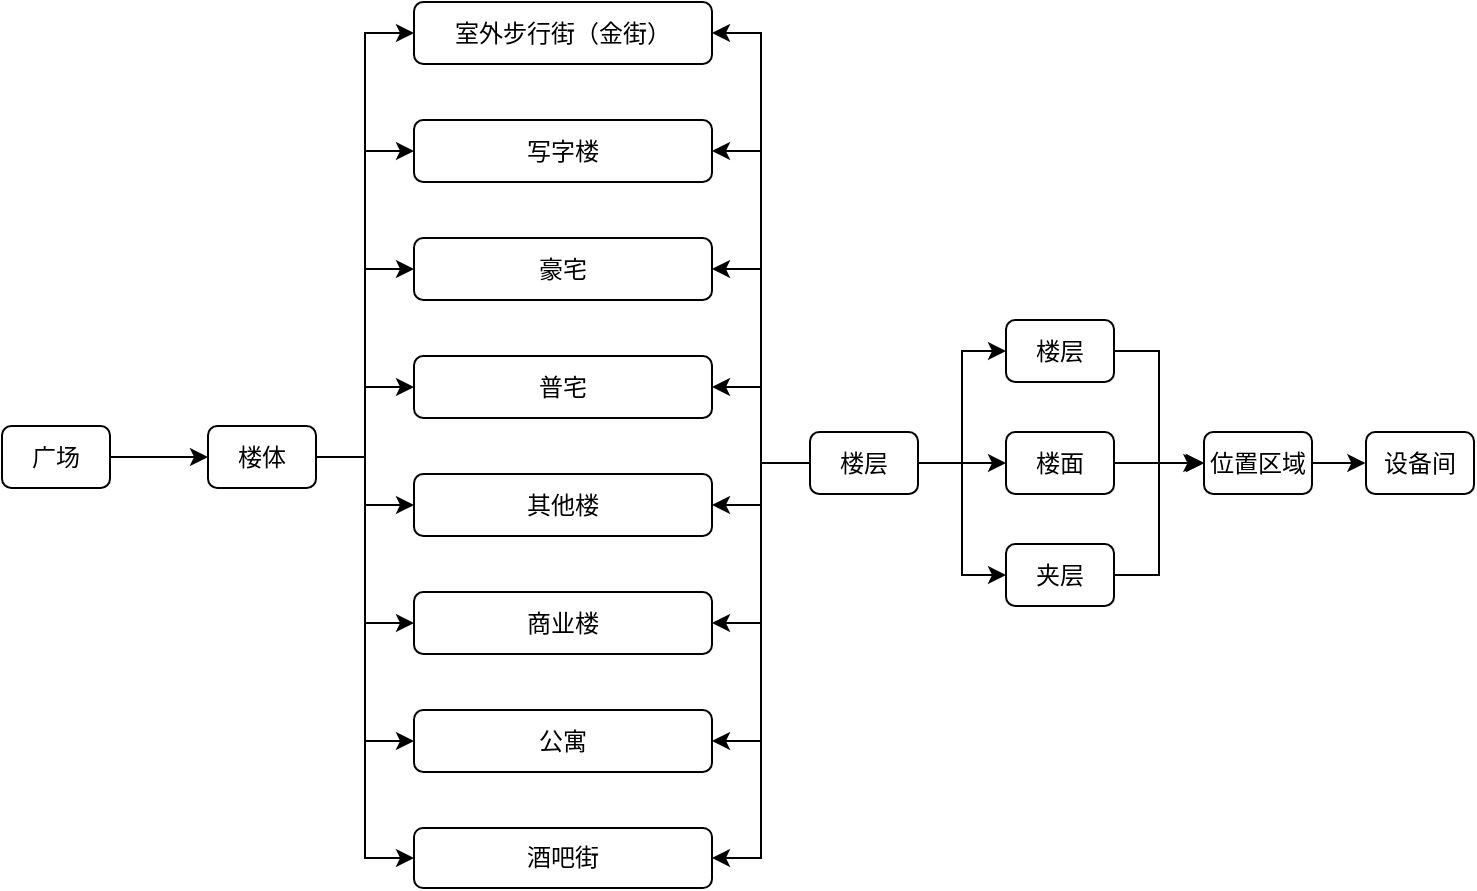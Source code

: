 <mxfile version="22.1.8" type="github">
  <diagram name="第 1 页" id="BgkQZP7cYoly4eS6zJ-o">
    <mxGraphModel dx="1235" dy="628" grid="0" gridSize="10" guides="1" tooltips="1" connect="1" arrows="1" fold="1" page="1" pageScale="1" pageWidth="827" pageHeight="1169" math="0" shadow="0">
      <root>
        <mxCell id="0" />
        <mxCell id="1" parent="0" />
        <mxCell id="Oe7FtQoBX-sQ4GJwCsaw-21" style="edgeStyle=orthogonalEdgeStyle;rounded=0;orthogonalLoop=1;jettySize=auto;html=1;entryX=0;entryY=0.5;entryDx=0;entryDy=0;" edge="1" parent="1" source="Oe7FtQoBX-sQ4GJwCsaw-1" target="Oe7FtQoBX-sQ4GJwCsaw-20">
          <mxGeometry relative="1" as="geometry" />
        </mxCell>
        <mxCell id="Oe7FtQoBX-sQ4GJwCsaw-1" value="广场" style="rounded=1;whiteSpace=wrap;html=1;" vertex="1" parent="1">
          <mxGeometry x="46" y="388" width="54" height="31" as="geometry" />
        </mxCell>
        <mxCell id="Oe7FtQoBX-sQ4GJwCsaw-2" value="室外步行街（金街）" style="rounded=1;whiteSpace=wrap;html=1;" vertex="1" parent="1">
          <mxGeometry x="252" y="176" width="149" height="31" as="geometry" />
        </mxCell>
        <mxCell id="Oe7FtQoBX-sQ4GJwCsaw-3" value="写字楼" style="rounded=1;whiteSpace=wrap;html=1;" vertex="1" parent="1">
          <mxGeometry x="252" y="235" width="149" height="31" as="geometry" />
        </mxCell>
        <mxCell id="Oe7FtQoBX-sQ4GJwCsaw-6" value="豪宅" style="rounded=1;whiteSpace=wrap;html=1;" vertex="1" parent="1">
          <mxGeometry x="252" y="294" width="149" height="31" as="geometry" />
        </mxCell>
        <mxCell id="Oe7FtQoBX-sQ4GJwCsaw-7" value="普宅" style="rounded=1;whiteSpace=wrap;html=1;" vertex="1" parent="1">
          <mxGeometry x="252" y="353" width="149" height="31" as="geometry" />
        </mxCell>
        <mxCell id="Oe7FtQoBX-sQ4GJwCsaw-8" value="其他楼" style="rounded=1;whiteSpace=wrap;html=1;" vertex="1" parent="1">
          <mxGeometry x="252" y="412" width="149" height="31" as="geometry" />
        </mxCell>
        <mxCell id="Oe7FtQoBX-sQ4GJwCsaw-9" value="商业楼" style="rounded=1;whiteSpace=wrap;html=1;" vertex="1" parent="1">
          <mxGeometry x="252" y="471" width="149" height="31" as="geometry" />
        </mxCell>
        <mxCell id="Oe7FtQoBX-sQ4GJwCsaw-10" value="公寓" style="rounded=1;whiteSpace=wrap;html=1;" vertex="1" parent="1">
          <mxGeometry x="252" y="530" width="149" height="31" as="geometry" />
        </mxCell>
        <mxCell id="Oe7FtQoBX-sQ4GJwCsaw-11" value="酒吧街" style="rounded=1;whiteSpace=wrap;html=1;" vertex="1" parent="1">
          <mxGeometry x="252" y="589" width="149" height="30" as="geometry" />
        </mxCell>
        <mxCell id="Oe7FtQoBX-sQ4GJwCsaw-22" style="edgeStyle=orthogonalEdgeStyle;rounded=0;orthogonalLoop=1;jettySize=auto;html=1;entryX=0;entryY=0.5;entryDx=0;entryDy=0;" edge="1" parent="1" source="Oe7FtQoBX-sQ4GJwCsaw-20" target="Oe7FtQoBX-sQ4GJwCsaw-2">
          <mxGeometry relative="1" as="geometry" />
        </mxCell>
        <mxCell id="Oe7FtQoBX-sQ4GJwCsaw-23" style="edgeStyle=orthogonalEdgeStyle;rounded=0;orthogonalLoop=1;jettySize=auto;html=1;entryX=0;entryY=0.5;entryDx=0;entryDy=0;" edge="1" parent="1" source="Oe7FtQoBX-sQ4GJwCsaw-20" target="Oe7FtQoBX-sQ4GJwCsaw-3">
          <mxGeometry relative="1" as="geometry" />
        </mxCell>
        <mxCell id="Oe7FtQoBX-sQ4GJwCsaw-24" style="edgeStyle=orthogonalEdgeStyle;rounded=0;orthogonalLoop=1;jettySize=auto;html=1;entryX=0;entryY=0.5;entryDx=0;entryDy=0;" edge="1" parent="1" source="Oe7FtQoBX-sQ4GJwCsaw-20" target="Oe7FtQoBX-sQ4GJwCsaw-6">
          <mxGeometry relative="1" as="geometry" />
        </mxCell>
        <mxCell id="Oe7FtQoBX-sQ4GJwCsaw-25" style="edgeStyle=orthogonalEdgeStyle;rounded=0;orthogonalLoop=1;jettySize=auto;html=1;entryX=0;entryY=0.5;entryDx=0;entryDy=0;" edge="1" parent="1" source="Oe7FtQoBX-sQ4GJwCsaw-20" target="Oe7FtQoBX-sQ4GJwCsaw-7">
          <mxGeometry relative="1" as="geometry" />
        </mxCell>
        <mxCell id="Oe7FtQoBX-sQ4GJwCsaw-26" style="edgeStyle=orthogonalEdgeStyle;rounded=0;orthogonalLoop=1;jettySize=auto;html=1;entryX=0;entryY=0.5;entryDx=0;entryDy=0;" edge="1" parent="1" source="Oe7FtQoBX-sQ4GJwCsaw-20" target="Oe7FtQoBX-sQ4GJwCsaw-8">
          <mxGeometry relative="1" as="geometry" />
        </mxCell>
        <mxCell id="Oe7FtQoBX-sQ4GJwCsaw-27" style="edgeStyle=orthogonalEdgeStyle;rounded=0;orthogonalLoop=1;jettySize=auto;html=1;entryX=0;entryY=0.5;entryDx=0;entryDy=0;" edge="1" parent="1" source="Oe7FtQoBX-sQ4GJwCsaw-20" target="Oe7FtQoBX-sQ4GJwCsaw-9">
          <mxGeometry relative="1" as="geometry" />
        </mxCell>
        <mxCell id="Oe7FtQoBX-sQ4GJwCsaw-28" style="edgeStyle=orthogonalEdgeStyle;rounded=0;orthogonalLoop=1;jettySize=auto;html=1;entryX=0;entryY=0.5;entryDx=0;entryDy=0;" edge="1" parent="1" source="Oe7FtQoBX-sQ4GJwCsaw-20" target="Oe7FtQoBX-sQ4GJwCsaw-10">
          <mxGeometry relative="1" as="geometry" />
        </mxCell>
        <mxCell id="Oe7FtQoBX-sQ4GJwCsaw-29" style="edgeStyle=orthogonalEdgeStyle;rounded=0;orthogonalLoop=1;jettySize=auto;html=1;entryX=0;entryY=0.5;entryDx=0;entryDy=0;" edge="1" parent="1" source="Oe7FtQoBX-sQ4GJwCsaw-20" target="Oe7FtQoBX-sQ4GJwCsaw-11">
          <mxGeometry relative="1" as="geometry" />
        </mxCell>
        <mxCell id="Oe7FtQoBX-sQ4GJwCsaw-20" value="楼体" style="rounded=1;whiteSpace=wrap;html=1;" vertex="1" parent="1">
          <mxGeometry x="149" y="388" width="54" height="31" as="geometry" />
        </mxCell>
        <mxCell id="Oe7FtQoBX-sQ4GJwCsaw-31" style="edgeStyle=orthogonalEdgeStyle;rounded=0;orthogonalLoop=1;jettySize=auto;html=1;entryX=1;entryY=0.5;entryDx=0;entryDy=0;" edge="1" parent="1" source="Oe7FtQoBX-sQ4GJwCsaw-30" target="Oe7FtQoBX-sQ4GJwCsaw-2">
          <mxGeometry relative="1" as="geometry" />
        </mxCell>
        <mxCell id="Oe7FtQoBX-sQ4GJwCsaw-32" style="edgeStyle=orthogonalEdgeStyle;rounded=0;orthogonalLoop=1;jettySize=auto;html=1;entryX=1;entryY=0.5;entryDx=0;entryDy=0;" edge="1" parent="1" source="Oe7FtQoBX-sQ4GJwCsaw-30" target="Oe7FtQoBX-sQ4GJwCsaw-3">
          <mxGeometry relative="1" as="geometry" />
        </mxCell>
        <mxCell id="Oe7FtQoBX-sQ4GJwCsaw-33" style="edgeStyle=orthogonalEdgeStyle;rounded=0;orthogonalLoop=1;jettySize=auto;html=1;entryX=1;entryY=0.5;entryDx=0;entryDy=0;" edge="1" parent="1" source="Oe7FtQoBX-sQ4GJwCsaw-30" target="Oe7FtQoBX-sQ4GJwCsaw-6">
          <mxGeometry relative="1" as="geometry" />
        </mxCell>
        <mxCell id="Oe7FtQoBX-sQ4GJwCsaw-34" style="edgeStyle=orthogonalEdgeStyle;rounded=0;orthogonalLoop=1;jettySize=auto;html=1;entryX=1;entryY=0.5;entryDx=0;entryDy=0;" edge="1" parent="1" source="Oe7FtQoBX-sQ4GJwCsaw-30" target="Oe7FtQoBX-sQ4GJwCsaw-7">
          <mxGeometry relative="1" as="geometry" />
        </mxCell>
        <mxCell id="Oe7FtQoBX-sQ4GJwCsaw-35" style="edgeStyle=orthogonalEdgeStyle;rounded=0;orthogonalLoop=1;jettySize=auto;html=1;entryX=1;entryY=0.5;entryDx=0;entryDy=0;" edge="1" parent="1" source="Oe7FtQoBX-sQ4GJwCsaw-30" target="Oe7FtQoBX-sQ4GJwCsaw-8">
          <mxGeometry relative="1" as="geometry" />
        </mxCell>
        <mxCell id="Oe7FtQoBX-sQ4GJwCsaw-36" style="edgeStyle=orthogonalEdgeStyle;rounded=0;orthogonalLoop=1;jettySize=auto;html=1;entryX=1;entryY=0.5;entryDx=0;entryDy=0;" edge="1" parent="1" source="Oe7FtQoBX-sQ4GJwCsaw-30" target="Oe7FtQoBX-sQ4GJwCsaw-9">
          <mxGeometry relative="1" as="geometry" />
        </mxCell>
        <mxCell id="Oe7FtQoBX-sQ4GJwCsaw-37" style="edgeStyle=orthogonalEdgeStyle;rounded=0;orthogonalLoop=1;jettySize=auto;html=1;entryX=1;entryY=0.5;entryDx=0;entryDy=0;" edge="1" parent="1" source="Oe7FtQoBX-sQ4GJwCsaw-30" target="Oe7FtQoBX-sQ4GJwCsaw-10">
          <mxGeometry relative="1" as="geometry" />
        </mxCell>
        <mxCell id="Oe7FtQoBX-sQ4GJwCsaw-38" style="edgeStyle=orthogonalEdgeStyle;rounded=0;orthogonalLoop=1;jettySize=auto;html=1;entryX=1;entryY=0.5;entryDx=0;entryDy=0;" edge="1" parent="1" source="Oe7FtQoBX-sQ4GJwCsaw-30" target="Oe7FtQoBX-sQ4GJwCsaw-11">
          <mxGeometry relative="1" as="geometry" />
        </mxCell>
        <mxCell id="Oe7FtQoBX-sQ4GJwCsaw-42" style="edgeStyle=orthogonalEdgeStyle;rounded=0;orthogonalLoop=1;jettySize=auto;html=1;entryX=0;entryY=0.5;entryDx=0;entryDy=0;" edge="1" parent="1" source="Oe7FtQoBX-sQ4GJwCsaw-30" target="Oe7FtQoBX-sQ4GJwCsaw-39">
          <mxGeometry relative="1" as="geometry" />
        </mxCell>
        <mxCell id="Oe7FtQoBX-sQ4GJwCsaw-43" style="edgeStyle=orthogonalEdgeStyle;rounded=0;orthogonalLoop=1;jettySize=auto;html=1;entryX=0;entryY=0.5;entryDx=0;entryDy=0;" edge="1" parent="1" source="Oe7FtQoBX-sQ4GJwCsaw-30" target="Oe7FtQoBX-sQ4GJwCsaw-40">
          <mxGeometry relative="1" as="geometry" />
        </mxCell>
        <mxCell id="Oe7FtQoBX-sQ4GJwCsaw-44" style="edgeStyle=orthogonalEdgeStyle;rounded=0;orthogonalLoop=1;jettySize=auto;html=1;entryX=0;entryY=0.5;entryDx=0;entryDy=0;" edge="1" parent="1" source="Oe7FtQoBX-sQ4GJwCsaw-30" target="Oe7FtQoBX-sQ4GJwCsaw-41">
          <mxGeometry relative="1" as="geometry" />
        </mxCell>
        <mxCell id="Oe7FtQoBX-sQ4GJwCsaw-30" value="楼层" style="rounded=1;whiteSpace=wrap;html=1;" vertex="1" parent="1">
          <mxGeometry x="450" y="391" width="54" height="31" as="geometry" />
        </mxCell>
        <mxCell id="Oe7FtQoBX-sQ4GJwCsaw-50" style="edgeStyle=orthogonalEdgeStyle;rounded=0;orthogonalLoop=1;jettySize=auto;html=1;entryX=0;entryY=0.5;entryDx=0;entryDy=0;" edge="1" parent="1" source="Oe7FtQoBX-sQ4GJwCsaw-39" target="Oe7FtQoBX-sQ4GJwCsaw-45">
          <mxGeometry relative="1" as="geometry" />
        </mxCell>
        <mxCell id="Oe7FtQoBX-sQ4GJwCsaw-39" value="楼层" style="rounded=1;whiteSpace=wrap;html=1;" vertex="1" parent="1">
          <mxGeometry x="548" y="335" width="54" height="31" as="geometry" />
        </mxCell>
        <mxCell id="Oe7FtQoBX-sQ4GJwCsaw-51" style="edgeStyle=orthogonalEdgeStyle;rounded=0;orthogonalLoop=1;jettySize=auto;html=1;" edge="1" parent="1" source="Oe7FtQoBX-sQ4GJwCsaw-40">
          <mxGeometry relative="1" as="geometry">
            <mxPoint x="645.667" y="406.5" as="targetPoint" />
          </mxGeometry>
        </mxCell>
        <mxCell id="Oe7FtQoBX-sQ4GJwCsaw-40" value="楼面" style="rounded=1;whiteSpace=wrap;html=1;" vertex="1" parent="1">
          <mxGeometry x="548" y="391" width="54" height="31" as="geometry" />
        </mxCell>
        <mxCell id="Oe7FtQoBX-sQ4GJwCsaw-52" style="edgeStyle=orthogonalEdgeStyle;rounded=0;orthogonalLoop=1;jettySize=auto;html=1;entryX=0;entryY=0.5;entryDx=0;entryDy=0;" edge="1" parent="1" source="Oe7FtQoBX-sQ4GJwCsaw-41" target="Oe7FtQoBX-sQ4GJwCsaw-45">
          <mxGeometry relative="1" as="geometry" />
        </mxCell>
        <mxCell id="Oe7FtQoBX-sQ4GJwCsaw-41" value="夹层" style="rounded=1;whiteSpace=wrap;html=1;" vertex="1" parent="1">
          <mxGeometry x="548" y="447" width="54" height="31" as="geometry" />
        </mxCell>
        <mxCell id="Oe7FtQoBX-sQ4GJwCsaw-53" style="edgeStyle=orthogonalEdgeStyle;rounded=0;orthogonalLoop=1;jettySize=auto;html=1;" edge="1" parent="1" source="Oe7FtQoBX-sQ4GJwCsaw-45">
          <mxGeometry relative="1" as="geometry">
            <mxPoint x="727.667" y="406.5" as="targetPoint" />
          </mxGeometry>
        </mxCell>
        <mxCell id="Oe7FtQoBX-sQ4GJwCsaw-45" value="位置区域" style="rounded=1;whiteSpace=wrap;html=1;" vertex="1" parent="1">
          <mxGeometry x="647" y="391" width="54" height="31" as="geometry" />
        </mxCell>
        <mxCell id="Oe7FtQoBX-sQ4GJwCsaw-46" value="设备间" style="rounded=1;whiteSpace=wrap;html=1;" vertex="1" parent="1">
          <mxGeometry x="728" y="391" width="54" height="31" as="geometry" />
        </mxCell>
      </root>
    </mxGraphModel>
  </diagram>
</mxfile>
